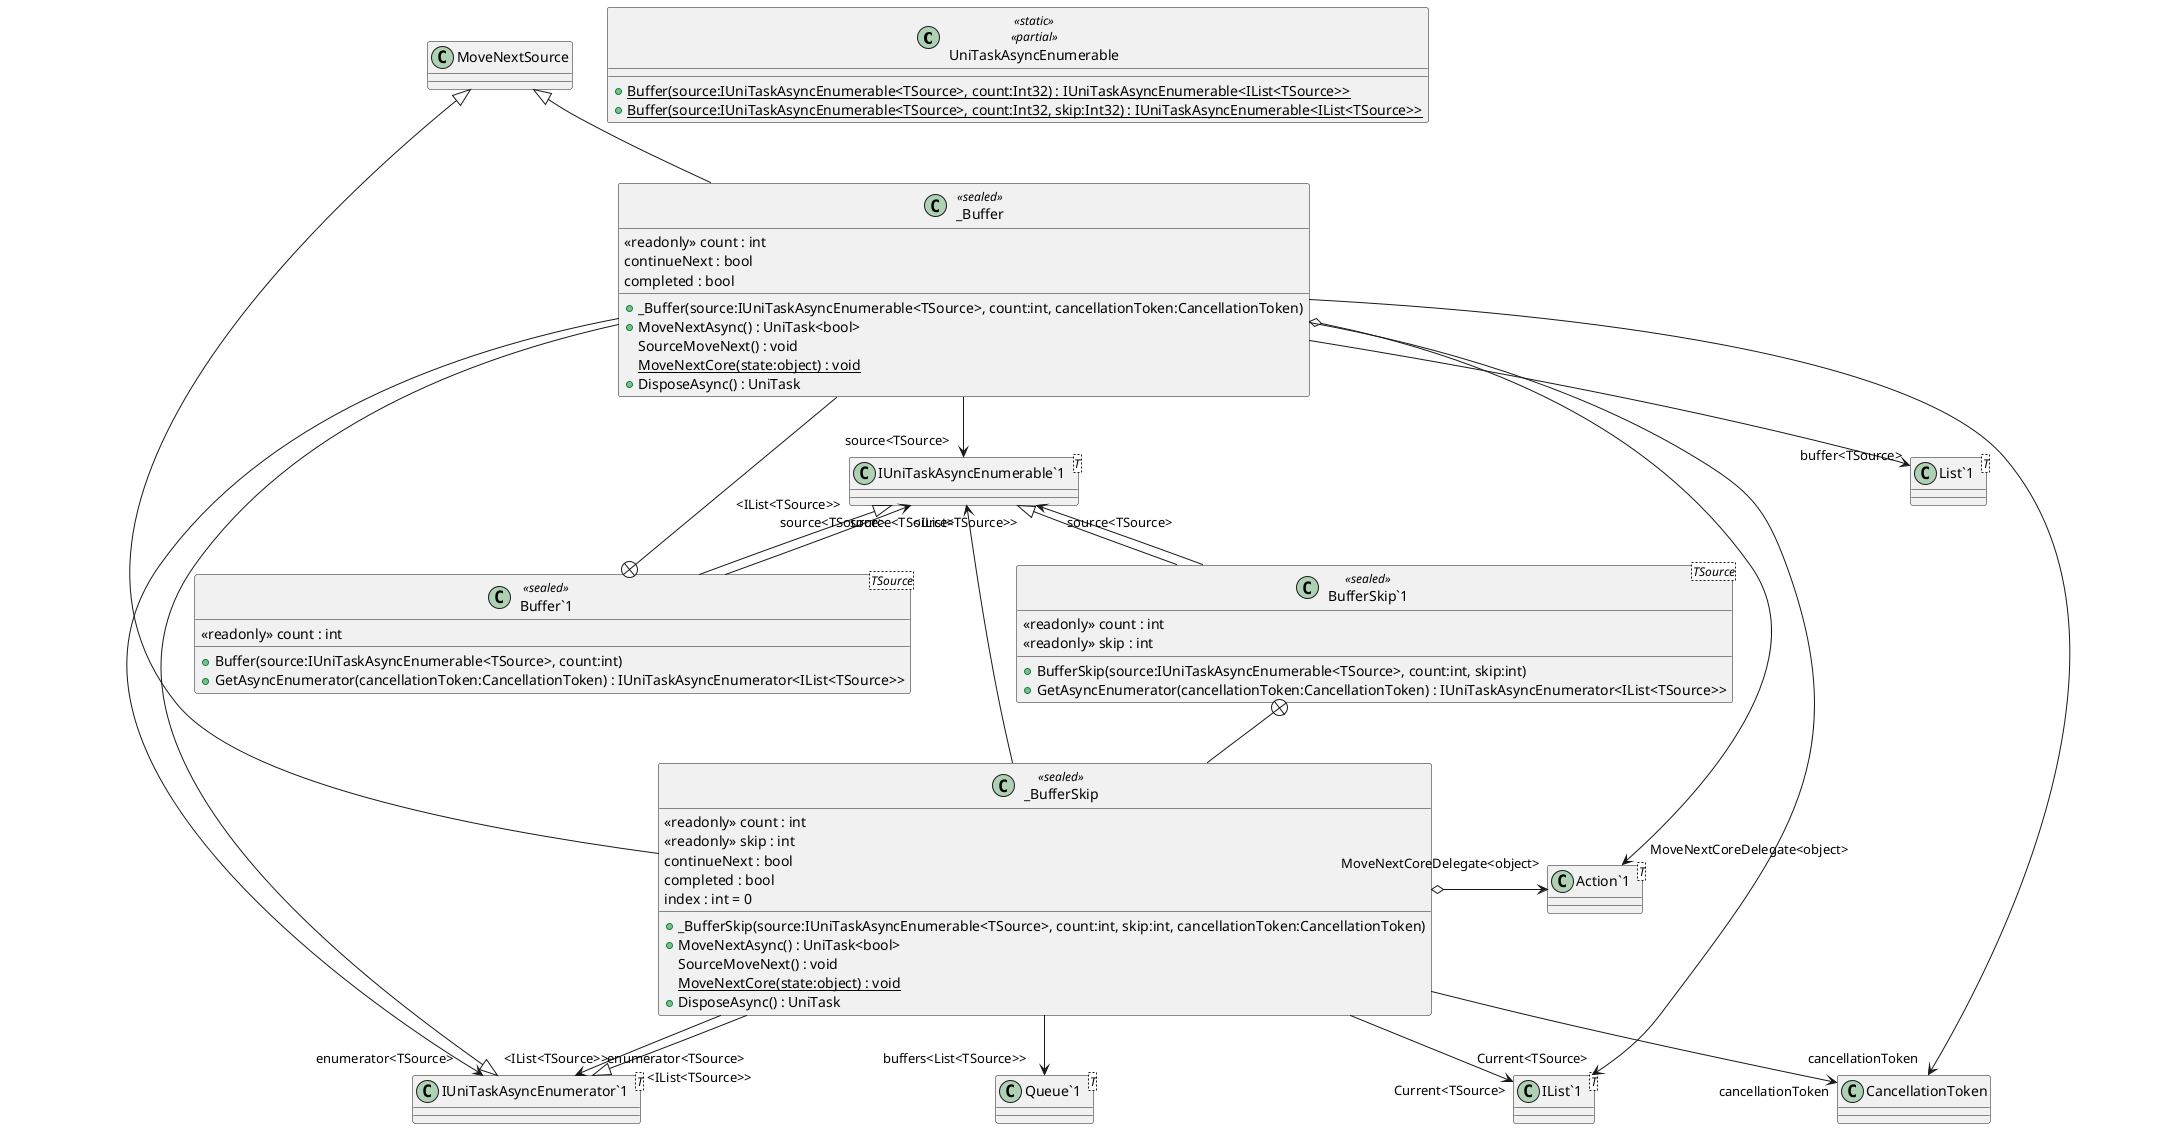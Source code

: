 @startuml
class UniTaskAsyncEnumerable <<static>> <<partial>> {
    + {static} Buffer(source:IUniTaskAsyncEnumerable<TSource>, count:Int32) : IUniTaskAsyncEnumerable<IList<TSource>>
    + {static} Buffer(source:IUniTaskAsyncEnumerable<TSource>, count:Int32, skip:Int32) : IUniTaskAsyncEnumerable<IList<TSource>>
}
class "Buffer`1"<TSource> <<sealed>> {
    <<readonly>> count : int
    + Buffer(source:IUniTaskAsyncEnumerable<TSource>, count:int)
    + GetAsyncEnumerator(cancellationToken:CancellationToken) : IUniTaskAsyncEnumerator<IList<TSource>>
}
class "BufferSkip`1"<TSource> <<sealed>> {
    <<readonly>> count : int
    <<readonly>> skip : int
    + BufferSkip(source:IUniTaskAsyncEnumerable<TSource>, count:int, skip:int)
    + GetAsyncEnumerator(cancellationToken:CancellationToken) : IUniTaskAsyncEnumerator<IList<TSource>>
}
class "IUniTaskAsyncEnumerable`1"<T> {
}
class _Buffer <<sealed>> {
    <<readonly>> count : int
    continueNext : bool
    completed : bool
    + _Buffer(source:IUniTaskAsyncEnumerable<TSource>, count:int, cancellationToken:CancellationToken)
    + MoveNextAsync() : UniTask<bool>
    SourceMoveNext() : void
    {static} MoveNextCore(state:object) : void
    + DisposeAsync() : UniTask
}
class _BufferSkip <<sealed>> {
    <<readonly>> count : int
    <<readonly>> skip : int
    continueNext : bool
    completed : bool
    index : int = 0
    + _BufferSkip(source:IUniTaskAsyncEnumerable<TSource>, count:int, skip:int, cancellationToken:CancellationToken)
    + MoveNextAsync() : UniTask<bool>
    SourceMoveNext() : void
    {static} MoveNextCore(state:object) : void
    + DisposeAsync() : UniTask
}
class "IUniTaskAsyncEnumerator`1"<T> {
}
class "Action`1"<T> {
}
class "List`1"<T> {
}
class "IList`1"<T> {
}
class "Queue`1"<T> {
}
"IUniTaskAsyncEnumerable`1" "<IList<TSource>>" <|-- "Buffer`1"
"Buffer`1" --> "source<TSource>" "IUniTaskAsyncEnumerable`1"
"IUniTaskAsyncEnumerable`1" "<IList<TSource>>" <|-- "BufferSkip`1"
"BufferSkip`1" --> "source<TSource>" "IUniTaskAsyncEnumerable`1"
"Buffer`1" +-- _Buffer
MoveNextSource <|-- _Buffer
"IUniTaskAsyncEnumerator`1" "<IList<TSource>>" <|-- _Buffer
_Buffer o-> "MoveNextCoreDelegate<object>" "Action`1"
_Buffer --> "source<TSource>" "IUniTaskAsyncEnumerable`1"
_Buffer --> "cancellationToken" CancellationToken
_Buffer --> "enumerator<TSource>" "IUniTaskAsyncEnumerator`1"
_Buffer --> "buffer<TSource>" "List`1"
_Buffer --> "Current<TSource>" "IList`1"
"BufferSkip`1" +-- _BufferSkip
MoveNextSource <|-- _BufferSkip
"IUniTaskAsyncEnumerator`1" "<IList<TSource>>" <|-- _BufferSkip
_BufferSkip o-> "MoveNextCoreDelegate<object>" "Action`1"
_BufferSkip --> "source<TSource>" "IUniTaskAsyncEnumerable`1"
_BufferSkip --> "cancellationToken" CancellationToken
_BufferSkip --> "enumerator<TSource>" "IUniTaskAsyncEnumerator`1"
_BufferSkip --> "buffers<List<TSource>>" "Queue`1"
_BufferSkip --> "Current<TSource>" "IList`1"
@enduml
